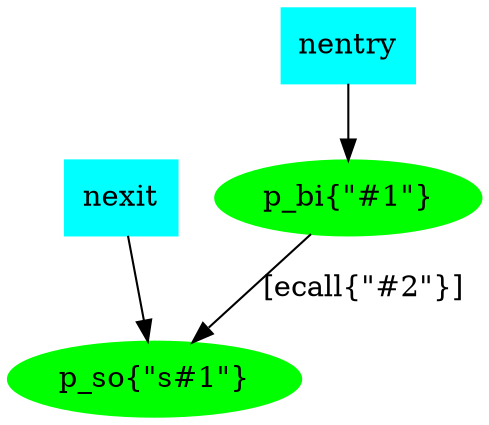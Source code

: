 digraph "cleanup_module_cfg" {
  node [color="green",style="filled"];
  "dg_lab_node{p_so{\"s#1\"},nexit}" [shape="box",color="cyan",label="nexit"];
  "dg_lab_node{p_bi{\"#1\"},nentry}" [shape="box",color="cyan",label="nentry"];
  "dg_cfg_node{p_bi{\"#1\"}}" [label="p_bi{\"#1\"}"];
  "dg_cfg_node{p_so{\"s#1\"}}" [label="p_so{\"s#1\"}"];
  "dg_cfg_node{p_bi{\"#1\"}}" -> "dg_cfg_node{p_so{\"s#1\"}}" [label="[ecall{\"#2\"}]"];
  "dg_lab_node{p_bi{\"#1\"},nentry}" -> "dg_cfg_node{p_bi{\"#1\"}}";
  "dg_lab_node{p_so{\"s#1\"},nexit}" -> "dg_cfg_node{p_so{\"s#1\"}}";
}
